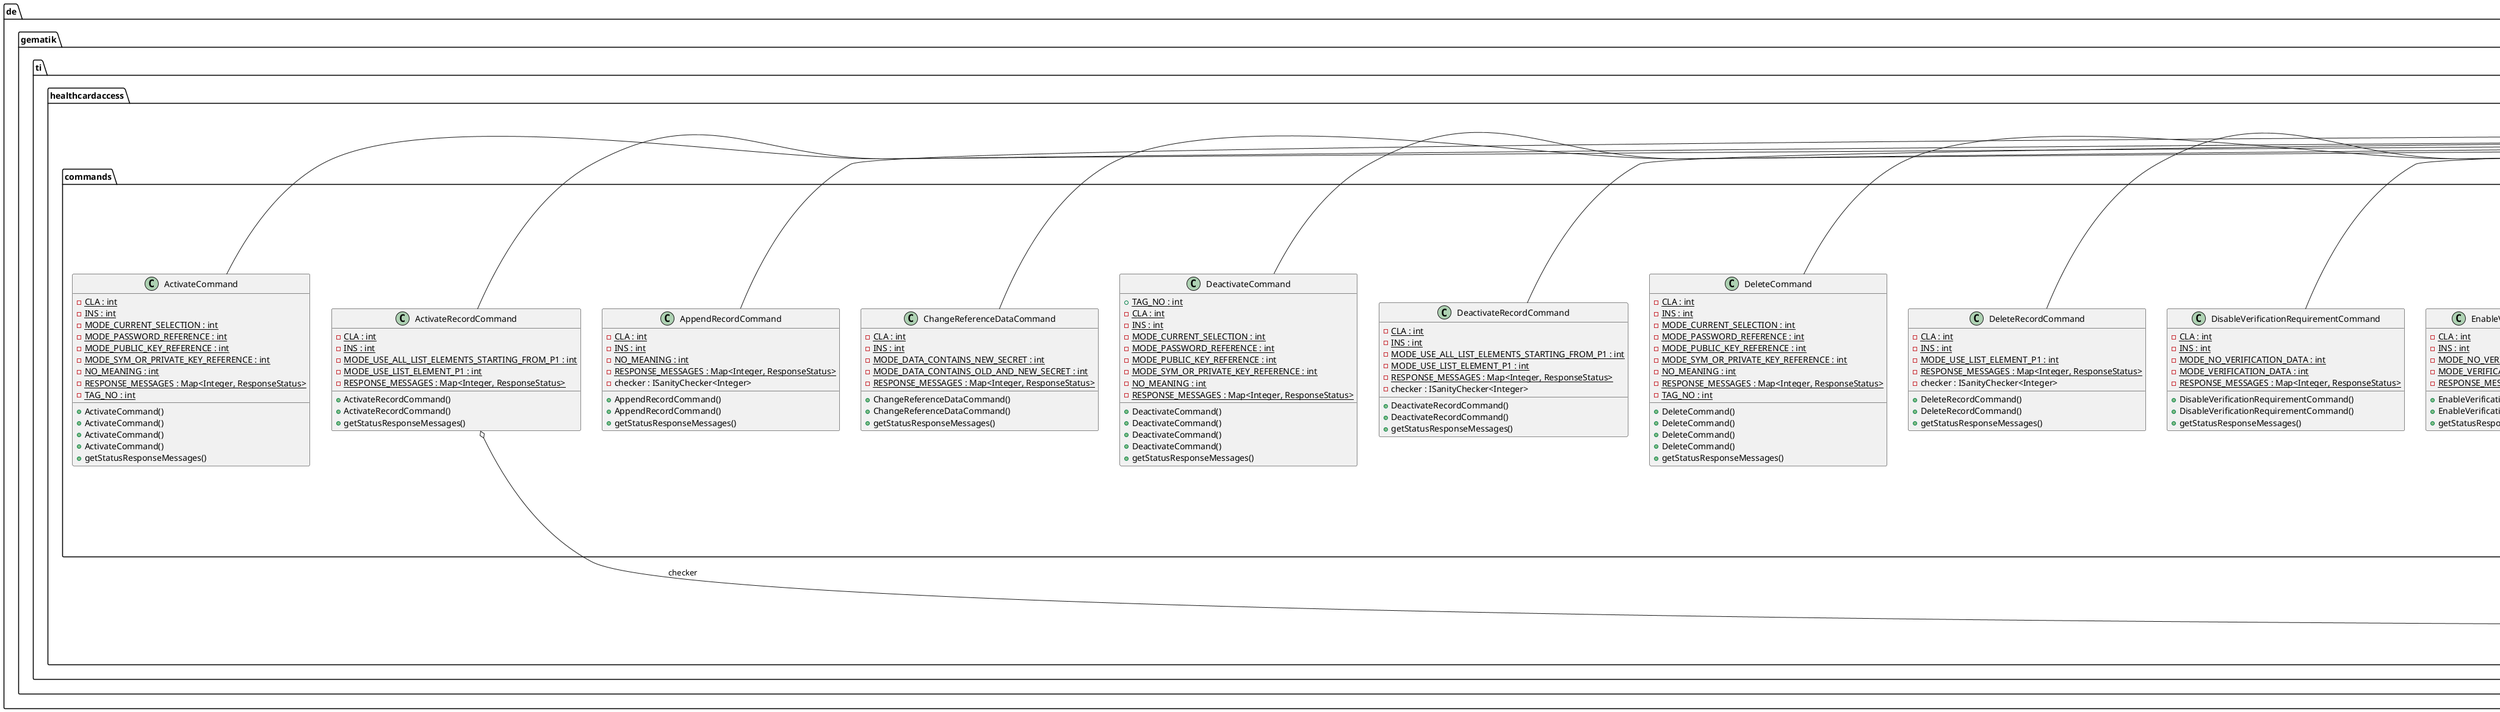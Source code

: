 @startuml



  namespace de.gematik.ti.healthcardaccess {
    namespace commands {
      class de.gematik.ti.healthcardaccess.commands.ActivateCommand {
          {static} - CLA : int
          {static} - INS : int
          {static} - MODE_CURRENT_SELECTION : int
          {static} - MODE_PASSWORD_REFERENCE : int
          {static} - MODE_PUBLIC_KEY_REFERENCE : int
          {static} - MODE_SYM_OR_PRIVATE_KEY_REFERENCE : int
          {static} - NO_MEANING : int
          {static} - RESPONSE_MESSAGES : Map<Integer, ResponseStatus>
          {static} - TAG_NO : int
          + ActivateCommand()
          + ActivateCommand()
          + ActivateCommand()
          + ActivateCommand()
          + getStatusResponseMessages()
      }
    }
  }
  

  namespace de.gematik.ti.healthcardaccess {
    namespace commands {
      class de.gematik.ti.healthcardaccess.commands.ActivateRecordCommand {
          {static} - CLA : int
          {static} - INS : int
          {static} - MODE_USE_ALL_LIST_ELEMENTS_STARTING_FROM_P1 : int
          {static} - MODE_USE_LIST_ELEMENT_P1 : int
          {static} - RESPONSE_MESSAGES : Map<Integer, ResponseStatus>
          + ActivateRecordCommand()
          + ActivateRecordCommand()
          + getStatusResponseMessages()
      }
    }
  }
  

  namespace de.gematik.ti.healthcardaccess {
    namespace commands {
      class de.gematik.ti.healthcardaccess.commands.AppendRecordCommand {
          {static} - CLA : int
          {static} - INS : int
          {static} - NO_MEANING : int
          {static} - RESPONSE_MESSAGES : Map<Integer, ResponseStatus>
          - checker : ISanityChecker<Integer>
          + AppendRecordCommand()
          + AppendRecordCommand()
          + getStatusResponseMessages()
      }
    }
  }
  

  namespace de.gematik.ti.healthcardaccess {
    namespace commands {
      class de.gematik.ti.healthcardaccess.commands.ChangeReferenceDataCommand {
          {static} - CLA : int
          {static} - INS : int
          {static} - MODE_DATA_CONTAINS_NEW_SECRET : int
          {static} - MODE_DATA_CONTAINS_OLD_AND_NEW_SECRET : int
          {static} - RESPONSE_MESSAGES : Map<Integer, ResponseStatus>
          + ChangeReferenceDataCommand()
          + ChangeReferenceDataCommand()
          + getStatusResponseMessages()
      }
    }
  }
  

  namespace de.gematik.ti.healthcardaccess {
    namespace commands {
      class de.gematik.ti.healthcardaccess.commands.DeactivateCommand {
          {static} + TAG_NO : int
          {static} - CLA : int
          {static} - INS : int
          {static} - MODE_CURRENT_SELECTION : int
          {static} - MODE_PASSWORD_REFERENCE : int
          {static} - MODE_PUBLIC_KEY_REFERENCE : int
          {static} - MODE_SYM_OR_PRIVATE_KEY_REFERENCE : int
          {static} - NO_MEANING : int
          {static} - RESPONSE_MESSAGES : Map<Integer, ResponseStatus>
          + DeactivateCommand()
          + DeactivateCommand()
          + DeactivateCommand()
          + DeactivateCommand()
          + getStatusResponseMessages()
      }
    }
  }
  

  namespace de.gematik.ti.healthcardaccess {
    namespace commands {
      class de.gematik.ti.healthcardaccess.commands.DeactivateRecordCommand {
          {static} - CLA : int
          {static} - INS : int
          {static} - MODE_USE_ALL_LIST_ELEMENTS_STARTING_FROM_P1 : int
          {static} - MODE_USE_LIST_ELEMENT_P1 : int
          {static} - RESPONSE_MESSAGES : Map<Integer, ResponseStatus>
          - checker : ISanityChecker<Integer>
          + DeactivateRecordCommand()
          + DeactivateRecordCommand()
          + getStatusResponseMessages()
      }
    }
  }
  

  namespace de.gematik.ti.healthcardaccess {
    namespace commands {
      class de.gematik.ti.healthcardaccess.commands.DeleteCommand {
          {static} - CLA : int
          {static} - INS : int
          {static} - MODE_CURRENT_SELECTION : int
          {static} - MODE_PASSWORD_REFERENCE : int
          {static} - MODE_PUBLIC_KEY_REFERENCE : int
          {static} - MODE_SYM_OR_PRIVATE_KEY_REFERENCE : int
          {static} - NO_MEANING : int
          {static} - RESPONSE_MESSAGES : Map<Integer, ResponseStatus>
          {static} - TAG_NO : int
          + DeleteCommand()
          + DeleteCommand()
          + DeleteCommand()
          + DeleteCommand()
          + getStatusResponseMessages()
      }
    }
  }
  

  namespace de.gematik.ti.healthcardaccess {
    namespace commands {
      class de.gematik.ti.healthcardaccess.commands.DeleteRecordCommand {
          {static} - CLA : int
          {static} - INS : int
          {static} - MODE_USE_LIST_ELEMENT_P1 : int
          {static} - RESPONSE_MESSAGES : Map<Integer, ResponseStatus>
          - checker : ISanityChecker<Integer>
          + DeleteRecordCommand()
          + DeleteRecordCommand()
          + getStatusResponseMessages()
      }
    }
  }
  

  namespace de.gematik.ti.healthcardaccess {
    namespace commands {
      class de.gematik.ti.healthcardaccess.commands.DisableVerificationRequirementCommand {
          {static} - CLA : int
          {static} - INS : int
          {static} - MODE_NO_VERIFICATION_DATA : int
          {static} - MODE_VERIFICATION_DATA : int
          {static} - RESPONSE_MESSAGES : Map<Integer, ResponseStatus>
          + DisableVerificationRequirementCommand()
          + DisableVerificationRequirementCommand()
          + getStatusResponseMessages()
      }
    }
  }
  

  namespace de.gematik.ti.healthcardaccess {
    namespace commands {
      class de.gematik.ti.healthcardaccess.commands.EnableVerificationRequirementCommand {
          {static} - CLA : int
          {static} - INS : int
          {static} - MODE_NO_VERIFICATION_DATA : int
          {static} - MODE_VERIFICATION_DATA : int
          {static} - RESPONSE_MESSAGES : Map<Integer, ResponseStatus>
          + EnableVerificationRequirementCommand()
          + EnableVerificationRequirementCommand()
          + getStatusResponseMessages()
      }
    }
  }
  

  namespace de.gematik.ti.healthcardaccess {
    namespace commands {
      class de.gematik.ti.healthcardaccess.commands.EraseCommand {
          {static} - BYTE_MODULO : int
          {static} - CLA : int
          {static} - INS : int
          {static} - RESPONSE_MESSAGES : Map<Integer, ResponseStatus>
          {static} - SFI_MARKER : int
          - checker : ISanityChecker<Integer>
          + EraseCommand()
          + EraseCommand()
          + EraseCommand()
          + EraseCommand()
          + getStatusResponseMessages()
      }
    }
  }
  

  namespace de.gematik.ti.healthcardaccess {
    namespace commands {
      class de.gematik.ti.healthcardaccess.commands.EraseRecordCommand {
          {static} - CLA : int
          {static} - INS : int
          {static} - MODE_USE_LIST_ELEMENT_P1 : int
          {static} - RESPONSE_MESSAGES : Map<Integer, ResponseStatus>
          - checker : ISanityChecker<Integer>
          + EraseRecordCommand()
          + EraseRecordCommand()
          + getStatusResponseMessages()
      }
    }
  }
  

  namespace de.gematik.ti.healthcardaccess {
    namespace commands {
      class de.gematik.ti.healthcardaccess.commands.ExternalMutualAuthenticateCommand {
          {static} - ALGORITHM_INFORMATION_PRESENT_P1 : int
          {static} - CLA : int
          {static} - INS : int
          {static} - KEY_REFERENCE_PRESENT_ON_CARD_P2 : int
          {static} - RESPONSE_MESSAGES : Map<Integer, ResponseStatus>
          {static} - VALID_PSOALGO : Algorithm[]
          + ExternalMutualAuthenticateCommand()
          + getStatusResponseMessages()
      }
    }
  }
  

  namespace de.gematik.ti.healthcardaccess {
    namespace commands {
      class de.gematik.ti.healthcardaccess.commands.FingerprintCommand {
          {static} - CLA : int
          {static} - INS : int
          {static} - NO_MEANING : int
          {static} - RESPONSE_MESSAGES : Map<Integer, ResponseStatus>
          + FingerprintCommand()
          + getStatusResponseMessages()
      }
    }
  }
  

  namespace de.gematik.ti.healthcardaccess {
    namespace commands {
      class de.gematik.ti.healthcardaccess.commands.GeneralAuthenticateCommand {
          {static} - CLA_COMMAND_CHAINING : int
          {static} - CLA_NO_COMMAND_CHAINING : int
          {static} - INS : int
          {static} - LOG : Logger
          {static} - NO_MEANING : int
          {static} - RESPONSE_MESSAGES : Map<Integer, ResponseStatus>
          + GeneralAuthenticateCommand()
          + GeneralAuthenticateCommand()
          + getStatusResponseMessages()
      }
    }
  }
  

  namespace de.gematik.ti.healthcardaccess {
    namespace commands {
      class de.gematik.ti.healthcardaccess.commands.GenerateAsymmetricKeyPairCommand {
          {static} - CLA : int
          {static} - INS : int
          {static} - MODE_AFFECTED_OBJECT_VIA_KEY_REFERENCE_LIST_P2 : int
          {static} - MODE_GENERATE_IF_KEY_NOT_EXISTS_WITHOUT_OUTPUT_P1 : int
          {static} - MODE_GENERATE_IF_KEY_NOT_EXISTS_WITH_OUTPUT_P1 : int
          {static} - MODE_OVERWRITE_IF_KEY_EXISTS_WITHOUT_OUTPUT_P1 : int
          {static} - MODE_OVERWRITE_IF_KEY_EXISTS_WITH_OUTPUT_P1 : int
          {static} - MODE_READ_PUBLIC_KEY_P1 : int
          {static} - RESPONSE_MESSAGES : Map<Integer, ResponseStatus>
          + GenerateAsymmetricKeyPairCommand()
          + getStatusResponseMessages()
      }
    }
  }
  

  namespace de.gematik.ti.healthcardaccess {
    namespace commands {
      enum GakpUseCase {
        GEN_KEY_WO_OVERWRITE_WO_REFERENCE_WO_OUTPUT
        GEN_KEY_WO_OVERWRITE_WO_REFERENCE_W_OUTPUT
        GEN_KEY_WO_OVERWRITE_W_REFERENCE_WO_OUTPUT
        GEN_KEY_WO_OVERWRITE_W_REFERENCE_W_OUTPUT
        GEN_KEY_W_OVERWRITE_WO_REFERENCE_WO_OUTPUT
        GEN_KEY_W_OVERWRITE_WO_REFERENCE_W_OUTPUT
        GEN_KEY_W_OVERWRITE_W_REFERENCE_WO_OUTPUT
        GEN_KEY_W_OVERWRITE_W_REFERENCE_W_OUTPUT
        READ_EXISTING_KEY_WO_REFERENCE
        READ_EXISTING_KEY_W_REFERENCE
      }
    }
  }
  

  namespace de.gematik.ti.healthcardaccess {
    namespace commands {
      class de.gematik.ti.healthcardaccess.commands.GetChallengeCommand {
          {static} - CLA : int
          {static} - EXPECTED_LENGTH_08 : int
          {static} - EXPECTED_LENGTH_16 : int
          {static} - INS : int
          {static} - NO_MEANING : int
          {static} - RESPONSE_MESSAGES : Map<Integer, ResponseStatus>
          + GetChallengeCommand()
          + getStatusResponseMessages()
      }
    }
  }
  

  namespace de.gematik.ti.healthcardaccess {
    namespace commands {
      class de.gematik.ti.healthcardaccess.commands.GetPinStatusCommand {
          {static} - CLA : int
          {static} - INS : int
          {static} - NO_MEANING : int
          {static} - RESPONSE_MESSAGES : Map<Integer, ResponseStatus>
          + GetPinStatusCommand()
          + getStatusResponseMessages()
      }
    }
  }
  

  namespace de.gematik.ti.healthcardaccess {
    namespace commands {
      class de.gematik.ti.healthcardaccess.commands.GetRandomCommand {
          {static} - CLA : int
          {static} - EXPECTED_LENGTH_MAX : int
          {static} - EXPECTED_LENGTH_MIN : int
          {static} - INS : int
          {static} - NO_MEANING : int
          {static} - RESPONSE_MESSAGES : Map<Integer, ResponseStatus>
          + GetRandomCommand()
          + getStatusResponseMessages()
      }
    }
  }
  

  namespace de.gematik.ti.healthcardaccess {
    namespace commands {
      class de.gematik.ti.healthcardaccess.commands.InternalAuthenticateCommand {
          {static} - ALGORITHM_INFORMATION_PRESENT : int
          {static} - CLA : int
          {static} - INS : int
          {static} - KEY_REFERENCE_PRESENT_ON_CARD : int
          {static} - RESPONSE_MESSAGES : Map<Integer, ResponseStatus>
          {static} - VALID_PSOALGO : Algorithm[]
          - sanityChecker : ISanityChecker[]
          + InternalAuthenticateCommand()
          + getStatusResponseMessages()
      }
    }
  }
  

  namespace de.gematik.ti.healthcardaccess {
    namespace commands {
      class de.gematik.ti.healthcardaccess.commands.ListPublicKeyCommand {
          {static} - CLA : int
          {static} - INS : int
          {static} - MODE_ALL_KIND_OF_PUBLIC_KEY_OBJECTS_P1 : int
          {static} - MODE_ALL_KIND_OF_PUBLIC_KEY_OBJECTS_P2 : int
          {static} - RESPONSE_MESSAGES : Map<Integer, ResponseStatus>
          + ListPublicKeyCommand()
          + getStatusResponseMessages()
      }
    }
  }
  

  namespace de.gematik.ti.healthcardaccess {
    namespace commands {
      class de.gematik.ti.healthcardaccess.commands.LoadApplicationCommand {
          {static} - CLA_COMMAND_CHAINING : int
          {static} - CLA_NO_COMMAND_CHAINING : int
          {static} - INS : int
          {static} - NO_MEANING : int
          {static} - RESPONSE_MESSAGES : Map<Integer, ResponseStatus>
          + LoadApplicationCommand()
          + getStatusResponseMessages()
      }
    }
  }
  

  namespace de.gematik.ti.healthcardaccess {
    namespace commands {
      class de.gematik.ti.healthcardaccess.commands.ManageChannelCommand {
          {static} - CLA : int
          {static} - EXPECTED_LENGTH_01 : int
          {static} - INS : int
          {static} - MODE_AFFECTED_CHANNEL_IN_CLA_BYTE : int
          {static} - MODE_INTENDED_ACTION_CLOSE_CHANNEL_P1 : int
          {static} - MODE_INTENDED_ACTION_OPEN_CHANNEL_P1 : int
          {static} - MODE_INTENDED_ACTION_OPEN_CHANNEL_P2 : int
          {static} - MODE_INTENDED_RESET_CLOSE_CHANNEL_P1 : int
          {static} - MODE_INTENDED_RESET_ON_APPLICATION_LEVEL_P1 : int
          {static} - MODE_INTENDED_RESET_ON_APPLICATION_LEVEL_P2 : int
          {static} - RESPONSE_MESSAGES : Map<Integer, ResponseStatus>
          + ManageChannelCommand()
          + ManageChannelCommand()
          + getStatusResponseMessages()
      }
    }
  }
  

  namespace de.gematik.ti.healthcardaccess {
    namespace commands {
      class de.gematik.ti.healthcardaccess.commands.ManageSecurityEnvironmentCommand {
          {static} - CLA : int
          {static} - INS : int
          {static} - MODE_AFFECTED_LIST_ELEMENT_IS_DATA_DECIPHER : int
          {static} - MODE_AFFECTED_LIST_ELEMENT_IS_DATA_ENCIPHER : int
          {static} - MODE_AFFECTED_LIST_ELEMENT_IS_EXT_AUTH_P2 : int
          {static} - MODE_AFFECTED_LIST_ELEMENT_IS_INT_AUTH_P2 : int
          {static} - MODE_AFFECTED_LIST_ELEMENT_IS_SIGNATURE_CREATION : int
          {static} - MODE_AFFECTED_LIST_ELEMENT_IS_VERIFY_CERTIFICATE : int
          {static} - MODE_SELECT_SE_IDENTIFIER : int
          {static} - MODE_SET_EXTERNAL_KEY_P1 : int
          {static} - MODE_SET_INTERNAL_KEY_P1 : int
          {static} - MODE_SET_PRIVATE_KEY_P1 : int
          {static} - MODE_SET_PUBLIC_KEY_P1 : int
          {static} - MODE_SET_SECRET_KEY_OBJECT_P1 : int
          {static} - RESPONSE_MESSAGES : Map<Integer, ResponseStatus>
          {static} - SE_NUMBER_MAX : int
          {static} - SE_NUMBER_MIN : int
          - mseUsecasechecker : ISanityChecker<Enum>
          - rangeChecker : ISanityChecker<Integer>
          - stateChecker : ISanityChecker<Boolean>
          + ManageSecurityEnvironmentCommand()
          + ManageSecurityEnvironmentCommand()
          + ManageSecurityEnvironmentCommand()
          + ManageSecurityEnvironmentCommand()
          + ManageSecurityEnvironmentCommand()
          + ManageSecurityEnvironmentCommand()
          + ManageSecurityEnvironmentCommand()
          + getStatusResponseMessages()
      }
    }
  }
  

  namespace de.gematik.ti.healthcardaccess {
    namespace commands {
      enum MseUseCase {
        KEY_SELECTION_FOR_CV_CERTIFICATE_VALIDATION
        KEY_SELECTION_FOR_DATA_DE_OR_RECODING
        KEY_SELECTION_FOR_DATA_ENCODING
        KEY_SELECTION_FOR_EXTERNAL_ASYMMETRIC_AUTHENTICATION
        KEY_SELECTION_FOR_EXTERNAL_SYMMETRIC_AUTHENTICATION
        KEY_SELECTION_FOR_INTERNAL_ASYMMETRIC_AUTHENTICATION
        KEY_SELECTION_FOR_INTERNAL_SYMMETRIC_AUTHENTICATION
        KEY_SELECTION_FOR_SIGNING_KEY
        KEY_SELECTION_FOR_SYMMETRIC_CARD_CONNECTION_WITHOUT_CURVES
        KEY_SELECTION_FOR_SYMMETRIC_CARD_CONNECTION_WITH_CURVES
        KEY_SELECTION_FOR_SYMMETRIC_TWO_WAY_AUTHENTICATION
      }
    }
  }
  

  namespace de.gematik.ti.healthcardaccess {
    namespace commands {
      class de.gematik.ti.healthcardaccess.commands.PsoComputeCryptographicChecksum {
          {static} - CLA : int
          {static} - INS : int
          {static} - RESPONSE_MESSAGES : Map<Integer, ResponseStatus>
          + PsoComputeCryptographicChecksum()
          + getStatusResponseMessages()
      }
    }
  }
  

  namespace de.gematik.ti.healthcardaccess {
    namespace commands {
      class de.gematik.ti.healthcardaccess.commands.PsoComputeDigitalSignatureCommand {
          {static} - CLA : int
          {static} - INS : int
          {static} - RESPONSE_MESSAGES : Map<Integer, ResponseStatus>
          {static} - VALID_PSOALG : Algorithm[]
          + PsoComputeDigitalSignatureCommand()
          + getStatusResponseMessages()
      }
    }
  }
  

  namespace de.gematik.ti.healthcardaccess {
    namespace commands {
      class de.gematik.ti.healthcardaccess.commands.PsoDecipher {
          {static} - CLA : int
          {static} - INS : int
          {static} - P1 : int
          {static} - P2 : int
          {static} - RESPONSE_MESSAGES : Map<Integer, ResponseStatus>
          {static} - VALID_PSOALGO : Algorithm[]
          + PsoDecipher()
          + getStatusResponseMessages()
      }
    }
  }
  

  namespace de.gematik.ti.healthcardaccess {
    namespace commands {
      class de.gematik.ti.healthcardaccess.commands.PsoEncipher {
          ~ checkerPsoAlgo : ISanityChecker<Enum>
          ~ cmdDataChecker : ISanityChecker<byte[]>
          {static} - ANSWER_IS_CIPHER_P1 : int
          {static} - CLA : int
          {static} - DATA_IS_PLAINTEXT_P2 : int
          {static} - INS : int
          {static} - LOG : Logger
          {static} - RESPONSE_MESSAGES : Map<Integer, ResponseStatus>
          + PsoEncipher()
          + PsoEncipher()
          + PsoEncipher()
          + getStatusResponseMessages()
          - computePlainDoEllipticCurveEncipher()
          - computePlainDoRsaEncipher()
          - getResult()
      }
    }
  }
  

  namespace de.gematik.ti.healthcardaccess {
    namespace commands {
      class de.gematik.ti.healthcardaccess.commands.PsoVerifyCertificateCommand {
          {static} - CLA : int
          {static} - COMMAND_DATA_WITH_CERTIFIED_TEMPLATE_P2 : int
          {static} - COMMAND_DATA_WITH_TEMPLATE_WITH_CERTIFIED_FIELDS_P1 : int
          {static} - INS : int
          {static} - NO_RESPONSE_DATA_P1 : int
          {static} - RESPONSE_MESSAGES : Map<Integer, ResponseStatus>
          + PsoVerifyCertificateCommand()
          + getStatusResponseMessages()
      }
    }
  }
  

  namespace de.gematik.ti.healthcardaccess {
    namespace commands {
      class de.gematik.ti.healthcardaccess.commands.PsoVerifyCryptographicChecksum {
          {static} - CLA : int
          {static} - INS : int
          {static} - RESPONSE_MESSAGES : Map<Integer, ResponseStatus>
          + PsoVerifyCryptographicChecksum()
          + getStatusResponseMessages()
      }
    }
  }
  

  namespace de.gematik.ti.healthcardaccess {
    namespace commands {
      class de.gematik.ti.healthcardaccess.commands.PsoVerifyDigitalSignatureCommand {
          {static} - CLA : int
          {static} - INS : int
          {static} - LOG : Logger
          {static} - RESPONSE_MESSAGES : Map<Integer, ResponseStatus>
          + PsoVerifyDigitalSignatureCommand()
          + getStatusResponseMessages()
          - computeSignatureTemplateDo()
      }
    }
  }
  

  namespace de.gematik.ti.healthcardaccess {
    namespace commands {
      class de.gematik.ti.healthcardaccess.commands.ReadCommand {
          {static} - BYTE_MODULO : int
          {static} - CLA : int
          {static} - INS : int
          {static} - RESPONSE_MESSAGES : Map<Integer, ResponseStatus>
          {static} - SFI_MARKER : int
          - checker : ISanityChecker<Integer>
          + ReadCommand()
          + ReadCommand()
          + ReadCommand()
          + ReadCommand()
          + ReadCommand()
          + ReadCommand()
          + getStatusResponseMessages()
      }
    }
  }
  

  namespace de.gematik.ti.healthcardaccess {
    namespace commands {
      class de.gematik.ti.healthcardaccess.commands.ReadRecordCommand {
          {static} - CLA : int
          {static} - INS : int
          {static} - MODE_USE_LIST_ELEMENT_P1 : int
          {static} - RESPONSE_MESSAGES : Map<Integer, ResponseStatus>
          - checker : ISanityChecker<Integer>
          + ReadRecordCommand()
          + ReadRecordCommand()
          + ReadRecordCommand()
          + ReadRecordCommand()
          + getStatusResponseMessages()
      }
    }
  }
  

  namespace de.gematik.ti.healthcardaccess {
    namespace commands {
      class de.gematik.ti.healthcardaccess.commands.SearchRecordCommand {
          {static} - CLA : int
          {static} - INS : int
          {static} - MODE_USE_LIST_ELEMENT_P1_AND_FOLLOWING : int
          {static} - RESPONSE_MESSAGES : Map<Integer, ResponseStatus>
          {static} - WILDCARDSHORT : short
          - checker : ISanityChecker<Integer>
          + SearchRecordCommand()
          + SearchRecordCommand()
          + SearchRecordCommand()
          + SearchRecordCommand()
          + getStatusResponseMessages()
      }
    }
  }
  

  namespace de.gematik.ti.healthcardaccess {
    namespace commands {
      class de.gematik.ti.healthcardaccess.commands.SelectCommand {
          {static} - CLA : int
          {static} - FILE_OCCURRENCE_FIRST : int
          {static} - FILE_OCCURRENCE_NEXT : int
          {static} - INS : int
          {static} - P2 : int
          {static} - P2_FCP : int
          {static} - RESPONSE_MESSAGES : Map<Integer, ResponseStatus>
          {static} - RESPONSE_TYPE_FCP : int
          {static} - RESPONSE_TYPE_NO_RESPONSE : int
          {static} - SELECTION_MODE_AID : int
          {static} - SELECTION_MODE_DF_BY_FID : int
          {static} - SELECTION_MODE_EF_BY_FID : int
          {static} - SELECTION_MODE_PARENT : int
          + SelectCommand()
          + SelectCommand()
          + SelectCommand()
          + SelectCommand()
          + SelectCommand()
          + getStatusResponseMessages()
          - calculateP2()
      }
    }
  }
  

  namespace de.gematik.ti.healthcardaccess {
    namespace commands {
      class de.gematik.ti.healthcardaccess.commands.SetLogicalEofCommand {
          {static} - BYTE_MODULO : int
          {static} - CLA : int
          {static} - INS : int
          {static} - RESPONSE_MESSAGES : Map<Integer, ResponseStatus>
          {static} - SFI_MARKER : int
          - checker : ISanityChecker<Integer>
          + SetLogicalEofCommand()
          + SetLogicalEofCommand()
          + SetLogicalEofCommand()
          + SetLogicalEofCommand()
          + getStatusResponseMessages()
      }
    }
  }
  

  namespace de.gematik.ti.healthcardaccess {
    namespace commands {
      class de.gematik.ti.healthcardaccess.commands.TerminateCardUsageCommand {
          {static} - CLA : int
          {static} - INS : int
          {static} - NO_MEANING : int
          {static} - RESPONSE_MESSAGES : Map<Integer, ResponseStatus>
          + TerminateCardUsageCommand()
          + getStatusResponseMessages()
      }
    }
  }
  

  namespace de.gematik.ti.healthcardaccess {
    namespace commands {
      class de.gematik.ti.healthcardaccess.commands.TerminateCommand {
          {static} - CLA : int
          {static} - INS : int
          {static} - MODE_CURRENT_EF : int
          {static} - MODE_PASSWORD_REFERENCE : int
          {static} - MODE_PUBLIC_KEY_REFERENCE : int
          {static} - MODE_SYM_OR_PRIVATE_KEY_REFERENCE : int
          {static} - NO_MEANING : int
          {static} - RESPONSE_MESSAGES : Map<Integer, ResponseStatus>
          + TerminateCommand()
          + TerminateCommand()
          + TerminateCommand()
          + TerminateCommand()
          + getStatusResponseMessages()
      }
    }
  }
  

  namespace de.gematik.ti.healthcardaccess {
    namespace commands {
      class de.gematik.ti.healthcardaccess.commands.TerminateDfCommand {
          {static} - CLA : int
          {static} - INS : int
          {static} - NO_MEANING : int
          {static} - RESPONSE_MESSAGES : Map<Integer, ResponseStatus>
          + TerminateDfCommand()
          + getStatusResponseMessages()
      }
    }
  }
  

  namespace de.gematik.ti.healthcardaccess {
    namespace commands {
      class de.gematik.ti.healthcardaccess.commands.UpdateCommand {
          {static} - BYTE_MODULO : int
          {static} - CLA : int
          {static} - INS : int
          {static} - RESPONSE_MESSAGES : Map<Integer, ResponseStatus>
          {static} - SFI_MARKER : int
          - checkerCmdData : ISanityChecker<byte[]>
          - checkerIntegerValue : ISanityChecker<Integer>
          + UpdateCommand()
          + UpdateCommand()
          + UpdateCommand()
          + UpdateCommand()
          + getStatusResponseMessages()
      }
    }
  }
  

  namespace de.gematik.ti.healthcardaccess {
    namespace commands {
      class de.gematik.ti.healthcardaccess.commands.UpdateRecordCommand {
          {static} - CLA : int
          {static} - INS : int
          {static} - MODE_USE_LIST_ELEMENT_P1 : int
          {static} - RESPONSE_MESSAGES : Map<Integer, ResponseStatus>
          + UpdateRecordCommand()
          + UpdateRecordCommand()
          + getStatusResponseMessages()
      }
    }
  }
  

  namespace de.gematik.ti.healthcardaccess {
    namespace commands {
      class de.gematik.ti.healthcardaccess.commands.VerifyCommand {
          {static} - CLA : int
          {static} - INS : int
          {static} - MODE_VERIFICATION_DATA : int
          {static} - RESPONSE_MESSAGES : Map<Integer, ResponseStatus>
          + VerifyCommand()
          + getStatusResponseMessages()
      }
    }
  }
  

  namespace de.gematik.ti.healthcardaccess {
    namespace commands {
      class de.gematik.ti.healthcardaccess.commands.WriteCommand {
          {static} - CLA : int
          {static} - INS : int
          {static} - MODE_NO_SFI : int
          {static} - NO_MEANING : int
          {static} - RESPONSE_MESSAGES : Map<Integer, ResponseStatus>
          {static} - SFI_MARKER : int
          + WriteCommand()
          + WriteCommand()
          + getStatusResponseMessages()
      }
    }
  }
  

  de.gematik.ti.healthcardaccess.commands.ActivateCommand -up-|> de.gematik.ti.healthcardaccess.AbstractHealthCardCommand
  de.gematik.ti.healthcardaccess.commands.ActivateRecordCommand -up-|> de.gematik.ti.healthcardaccess.AbstractHealthCardCommand
  de.gematik.ti.healthcardaccess.commands.ActivateRecordCommand o-- de.gematik.ti.healthcardaccess.sanitychecker.ISanityChecker : checker
  de.gematik.ti.healthcardaccess.commands.AppendRecordCommand -up-|> de.gematik.ti.healthcardaccess.AbstractHealthCardCommand
  de.gematik.ti.healthcardaccess.commands.ChangeReferenceDataCommand -up-|> de.gematik.ti.healthcardaccess.AbstractHealthCardCommand
  de.gematik.ti.healthcardaccess.commands.DeactivateCommand -up-|> de.gematik.ti.healthcardaccess.AbstractHealthCardCommand
  de.gematik.ti.healthcardaccess.commands.DeactivateRecordCommand -up-|> de.gematik.ti.healthcardaccess.AbstractHealthCardCommand
  de.gematik.ti.healthcardaccess.commands.DeleteCommand -up-|> de.gematik.ti.healthcardaccess.AbstractHealthCardCommand
  de.gematik.ti.healthcardaccess.commands.DeleteRecordCommand -up-|> de.gematik.ti.healthcardaccess.AbstractHealthCardCommand
  de.gematik.ti.healthcardaccess.commands.DisableVerificationRequirementCommand -up-|> de.gematik.ti.healthcardaccess.AbstractHealthCardCommand
  de.gematik.ti.healthcardaccess.commands.EnableVerificationRequirementCommand -up-|> de.gematik.ti.healthcardaccess.AbstractHealthCardCommand
  de.gematik.ti.healthcardaccess.commands.EraseCommand -up-|> de.gematik.ti.healthcardaccess.AbstractHealthCardCommand
  de.gematik.ti.healthcardaccess.commands.EraseRecordCommand -up-|> de.gematik.ti.healthcardaccess.AbstractHealthCardCommand
  de.gematik.ti.healthcardaccess.commands.ExternalMutualAuthenticateCommand -up-|> de.gematik.ti.healthcardaccess.AbstractHealthCardCommand
  de.gematik.ti.healthcardaccess.commands.FingerprintCommand -up-|> de.gematik.ti.healthcardaccess.AbstractHealthCardCommand
  de.gematik.ti.healthcardaccess.commands.GeneralAuthenticateCommand -up-|> de.gematik.ti.healthcardaccess.AbstractHealthCardCommand
  de.gematik.ti.healthcardaccess.commands.GenerateAsymmetricKeyPairCommand -up-|> de.gematik.ti.healthcardaccess.AbstractHealthCardCommand
  de.gematik.ti.healthcardaccess.commands.GenerateAsymmetricKeyPairCommand o-- de.gematik.ti.healthcardaccess.commands.GenerateAsymmetricKeyPairCommand.GakpUseCase : gakpUseCase
  de.gematik.ti.healthcardaccess.commands.GenerateAsymmetricKeyPairCommand +-down- de.gematik.ti.healthcardaccess.commands.GenerateAsymmetricKeyPairCommand.GakpUseCase
  de.gematik.ti.healthcardaccess.commands.GetChallengeCommand -up-|> de.gematik.ti.healthcardaccess.AbstractHealthCardCommand
  de.gematik.ti.healthcardaccess.commands.GetPinStatusCommand -up-|> de.gematik.ti.healthcardaccess.AbstractHealthCardCommand
  de.gematik.ti.healthcardaccess.commands.GetRandomCommand -up-|> de.gematik.ti.healthcardaccess.AbstractHealthCardCommand
  de.gematik.ti.healthcardaccess.commands.InternalAuthenticateCommand -up-|> de.gematik.ti.healthcardaccess.AbstractHealthCardCommand
  de.gematik.ti.healthcardaccess.commands.ListPublicKeyCommand -up-|> de.gematik.ti.healthcardaccess.AbstractHealthCardCommand
  de.gematik.ti.healthcardaccess.commands.LoadApplicationCommand -up-|> de.gematik.ti.healthcardaccess.AbstractHealthCardCommand
  de.gematik.ti.healthcardaccess.commands.ManageChannelCommand -up-|> de.gematik.ti.healthcardaccess.AbstractHealthCardCommand
  de.gematik.ti.healthcardaccess.commands.ManageSecurityEnvironmentCommand -up-|> de.gematik.ti.healthcardaccess.AbstractHealthCardCommand
  de.gematik.ti.healthcardaccess.commands.ManageSecurityEnvironmentCommand +-down- de.gematik.ti.healthcardaccess.commands.ManageSecurityEnvironmentCommand.MseUseCase
  de.gematik.ti.healthcardaccess.commands.PsoComputeCryptographicChecksum -up-|> de.gematik.ti.healthcardaccess.AbstractHealthCardCommand
  de.gematik.ti.healthcardaccess.commands.PsoComputeDigitalSignatureCommand -up-|> de.gematik.ti.healthcardaccess.AbstractHealthCardCommand
  de.gematik.ti.healthcardaccess.commands.PsoDecipher -up-|> de.gematik.ti.healthcardaccess.AbstractHealthCardCommand
  de.gematik.ti.healthcardaccess.commands.PsoEncipher -up-|> de.gematik.ti.healthcardaccess.AbstractHealthCardCommand
  de.gematik.ti.healthcardaccess.commands.PsoVerifyCertificateCommand -up-|> de.gematik.ti.healthcardaccess.AbstractHealthCardCommand
  de.gematik.ti.healthcardaccess.commands.PsoVerifyCryptographicChecksum -up-|> de.gematik.ti.healthcardaccess.AbstractHealthCardCommand
  de.gematik.ti.healthcardaccess.commands.PsoVerifyDigitalSignatureCommand -up-|> de.gematik.ti.healthcardaccess.AbstractHealthCardCommand
  de.gematik.ti.healthcardaccess.commands.ReadCommand -up-|> de.gematik.ti.healthcardaccess.AbstractHealthCardCommand
  de.gematik.ti.healthcardaccess.commands.ReadRecordCommand -up-|> de.gematik.ti.healthcardaccess.AbstractHealthCardCommand
  de.gematik.ti.healthcardaccess.commands.SearchRecordCommand -up-|> de.gematik.ti.healthcardaccess.AbstractHealthCardCommand
  de.gematik.ti.healthcardaccess.commands.SelectCommand -up-|> de.gematik.ti.healthcardaccess.AbstractHealthCardCommand
  de.gematik.ti.healthcardaccess.commands.SetLogicalEofCommand -up-|> de.gematik.ti.healthcardaccess.AbstractHealthCardCommand
  de.gematik.ti.healthcardaccess.commands.TerminateCardUsageCommand -up-|> de.gematik.ti.healthcardaccess.AbstractHealthCardCommand
  de.gematik.ti.healthcardaccess.commands.TerminateCommand -up-|> de.gematik.ti.healthcardaccess.AbstractHealthCardCommand
  de.gematik.ti.healthcardaccess.commands.TerminateDfCommand -up-|> de.gematik.ti.healthcardaccess.AbstractHealthCardCommand
  de.gematik.ti.healthcardaccess.commands.UpdateCommand -up-|> de.gematik.ti.healthcardaccess.AbstractHealthCardCommand
  de.gematik.ti.healthcardaccess.commands.UpdateRecordCommand -up-|> de.gematik.ti.healthcardaccess.AbstractHealthCardCommand
  de.gematik.ti.healthcardaccess.commands.VerifyCommand -up-|> de.gematik.ti.healthcardaccess.AbstractHealthCardCommand
  de.gematik.ti.healthcardaccess.commands.WriteCommand -up-|> de.gematik.ti.healthcardaccess.AbstractHealthCardCommand
  de.gematik.ti.healthcardaccess.commands.WriteCommand o-- de.gematik.ti.healthcardaccess.sanitychecker.ISanityChecker : checker









@enduml
